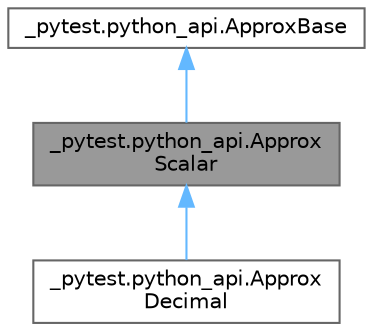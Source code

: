 digraph "_pytest.python_api.ApproxScalar"
{
 // LATEX_PDF_SIZE
  bgcolor="transparent";
  edge [fontname=Helvetica,fontsize=10,labelfontname=Helvetica,labelfontsize=10];
  node [fontname=Helvetica,fontsize=10,shape=box,height=0.2,width=0.4];
  Node1 [id="Node000001",label="_pytest.python_api.Approx\lScalar",height=0.2,width=0.4,color="gray40", fillcolor="grey60", style="filled", fontcolor="black",tooltip=" "];
  Node2 -> Node1 [id="edge1_Node000001_Node000002",dir="back",color="steelblue1",style="solid",tooltip=" "];
  Node2 [id="Node000002",label="_pytest.python_api.ApproxBase",height=0.2,width=0.4,color="gray40", fillcolor="white", style="filled",URL="$class__pytest_1_1python__api_1_1ApproxBase.html",tooltip=" "];
  Node1 -> Node3 [id="edge2_Node000001_Node000003",dir="back",color="steelblue1",style="solid",tooltip=" "];
  Node3 [id="Node000003",label="_pytest.python_api.Approx\lDecimal",height=0.2,width=0.4,color="gray40", fillcolor="white", style="filled",URL="$class__pytest_1_1python__api_1_1ApproxDecimal.html",tooltip=" "];
}
